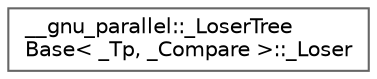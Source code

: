 digraph "Graphical Class Hierarchy"
{
 // LATEX_PDF_SIZE
  bgcolor="transparent";
  edge [fontname=Helvetica,fontsize=10,labelfontname=Helvetica,labelfontsize=10];
  node [fontname=Helvetica,fontsize=10,shape=box,height=0.2,width=0.4];
  rankdir="LR";
  Node0 [id="Node000000",label="__gnu_parallel::_LoserTree\lBase\< _Tp, _Compare \>::_Loser",height=0.2,width=0.4,color="grey40", fillcolor="white", style="filled",URL="$struct____gnu__parallel_1_1___loser_tree_base_1_1___loser.html",tooltip="Internal representation of a _LoserTree element."];
}
